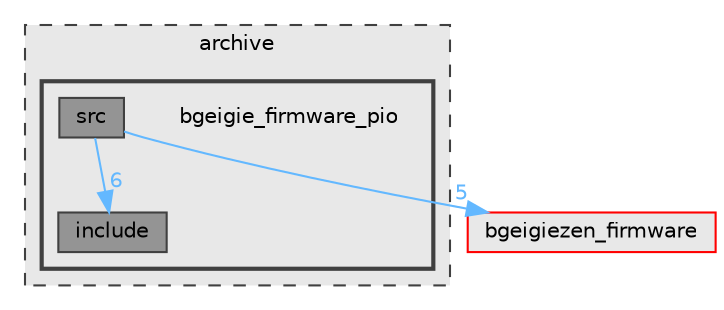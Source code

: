 digraph "archive/bgeigie_firmware_pio"
{
 // LATEX_PDF_SIZE
  bgcolor="transparent";
  edge [fontname=Helvetica,fontsize=10,labelfontname=Helvetica,labelfontsize=10];
  node [fontname=Helvetica,fontsize=10,shape=box,height=0.2,width=0.4];
  compound=true
  subgraph clusterdir_e0fba836ceae3bb14933a86e8261f529 {
    graph [ bgcolor="#e8e8e8", pencolor="grey25", label="archive", fontname=Helvetica,fontsize=10 style="filled,dashed", URL="dir_e0fba836ceae3bb14933a86e8261f529.html",tooltip=""]
  subgraph clusterdir_9f13badbf16c8d8fb8a262db63d12892 {
    graph [ bgcolor="#e8e8e8", pencolor="grey25", label="", fontname=Helvetica,fontsize=10 style="filled,bold", URL="dir_9f13badbf16c8d8fb8a262db63d12892.html",tooltip=""]
    dir_9f13badbf16c8d8fb8a262db63d12892 [shape=plaintext, label="bgeigie_firmware_pio"];
  dir_0b8e568e021cea2b1d23351e05716578 [label="include", fillcolor="#949494", color="grey25", style="filled", URL="dir_0b8e568e021cea2b1d23351e05716578.html",tooltip=""];
  dir_0d51b65a5d031670186c7df27b2c4d34 [label="src", fillcolor="#949494", color="grey25", style="filled", URL="dir_0d51b65a5d031670186c7df27b2c4d34.html",tooltip=""];
  }
  }
  dir_e1eaf1e768829cf4a63747721d8faaf4 [label="bgeigiezen_firmware", fillcolor="#e8e8e8", color="red", style="filled", URL="dir_e1eaf1e768829cf4a63747721d8faaf4.html",tooltip=""];
  dir_0d51b65a5d031670186c7df27b2c4d34->dir_0b8e568e021cea2b1d23351e05716578 [headlabel="6", labeldistance=1.5 headhref="dir_000008_000005.html" color="steelblue1" fontcolor="steelblue1"];
  dir_0d51b65a5d031670186c7df27b2c4d34->dir_e1eaf1e768829cf4a63747721d8faaf4 [headlabel="5", labeldistance=1.5 headhref="dir_000008_000003.html" color="steelblue1" fontcolor="steelblue1"];
}
